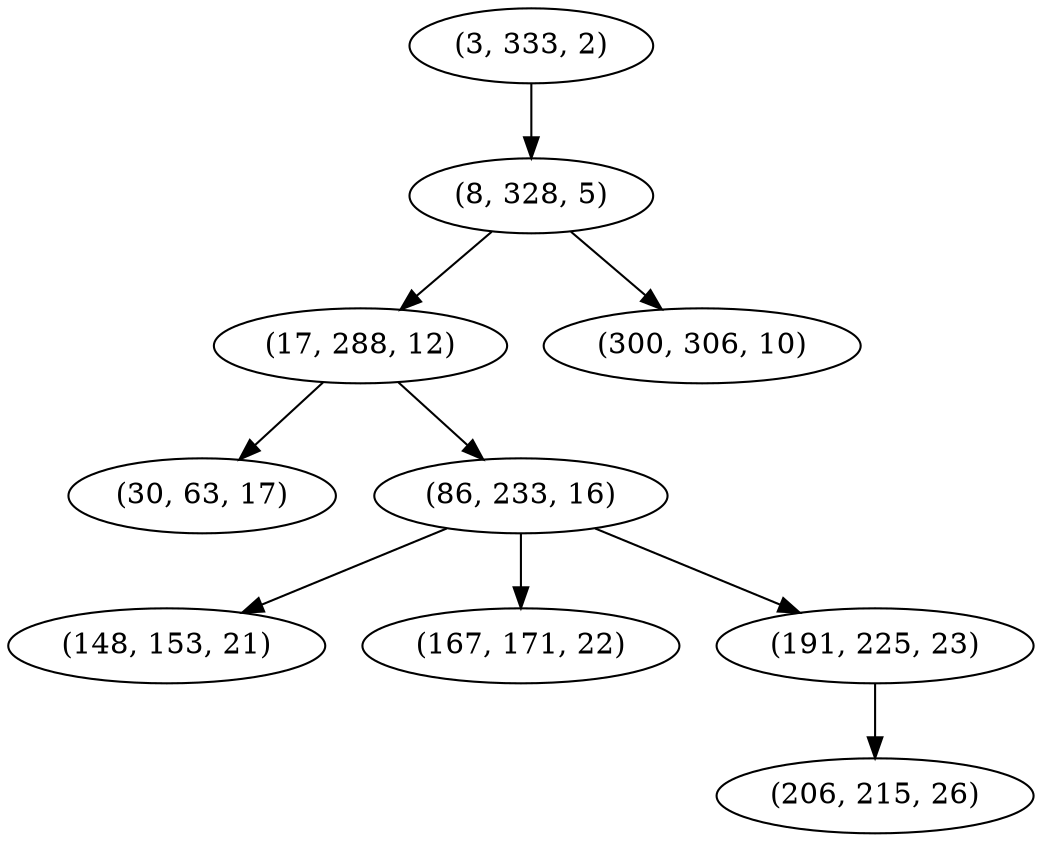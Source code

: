 digraph tree {
    "(3, 333, 2)";
    "(8, 328, 5)";
    "(17, 288, 12)";
    "(30, 63, 17)";
    "(86, 233, 16)";
    "(148, 153, 21)";
    "(167, 171, 22)";
    "(191, 225, 23)";
    "(206, 215, 26)";
    "(300, 306, 10)";
    "(3, 333, 2)" -> "(8, 328, 5)";
    "(8, 328, 5)" -> "(17, 288, 12)";
    "(8, 328, 5)" -> "(300, 306, 10)";
    "(17, 288, 12)" -> "(30, 63, 17)";
    "(17, 288, 12)" -> "(86, 233, 16)";
    "(86, 233, 16)" -> "(148, 153, 21)";
    "(86, 233, 16)" -> "(167, 171, 22)";
    "(86, 233, 16)" -> "(191, 225, 23)";
    "(191, 225, 23)" -> "(206, 215, 26)";
}
